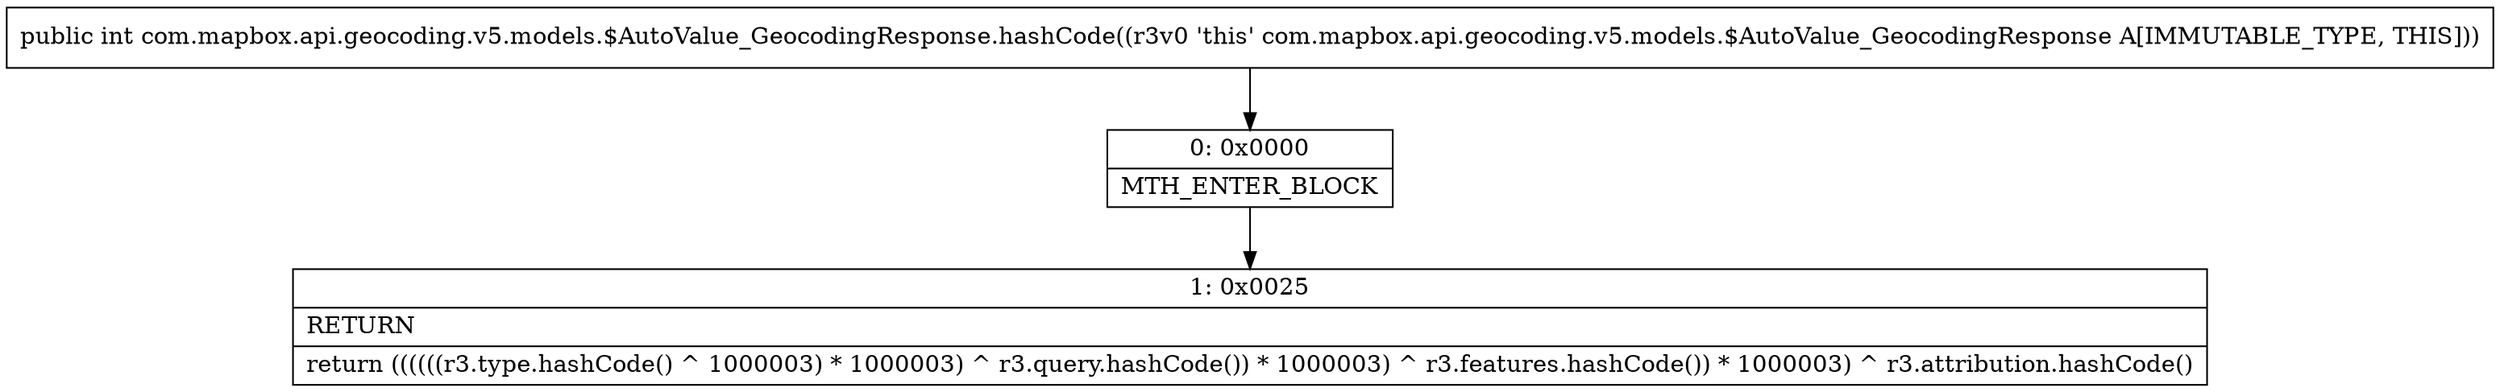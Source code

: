 digraph "CFG forcom.mapbox.api.geocoding.v5.models.$AutoValue_GeocodingResponse.hashCode()I" {
Node_0 [shape=record,label="{0\:\ 0x0000|MTH_ENTER_BLOCK\l}"];
Node_1 [shape=record,label="{1\:\ 0x0025|RETURN\l|return ((((((r3.type.hashCode() ^ 1000003) * 1000003) ^ r3.query.hashCode()) * 1000003) ^ r3.features.hashCode()) * 1000003) ^ r3.attribution.hashCode()\l}"];
MethodNode[shape=record,label="{public int com.mapbox.api.geocoding.v5.models.$AutoValue_GeocodingResponse.hashCode((r3v0 'this' com.mapbox.api.geocoding.v5.models.$AutoValue_GeocodingResponse A[IMMUTABLE_TYPE, THIS])) }"];
MethodNode -> Node_0;
Node_0 -> Node_1;
}

